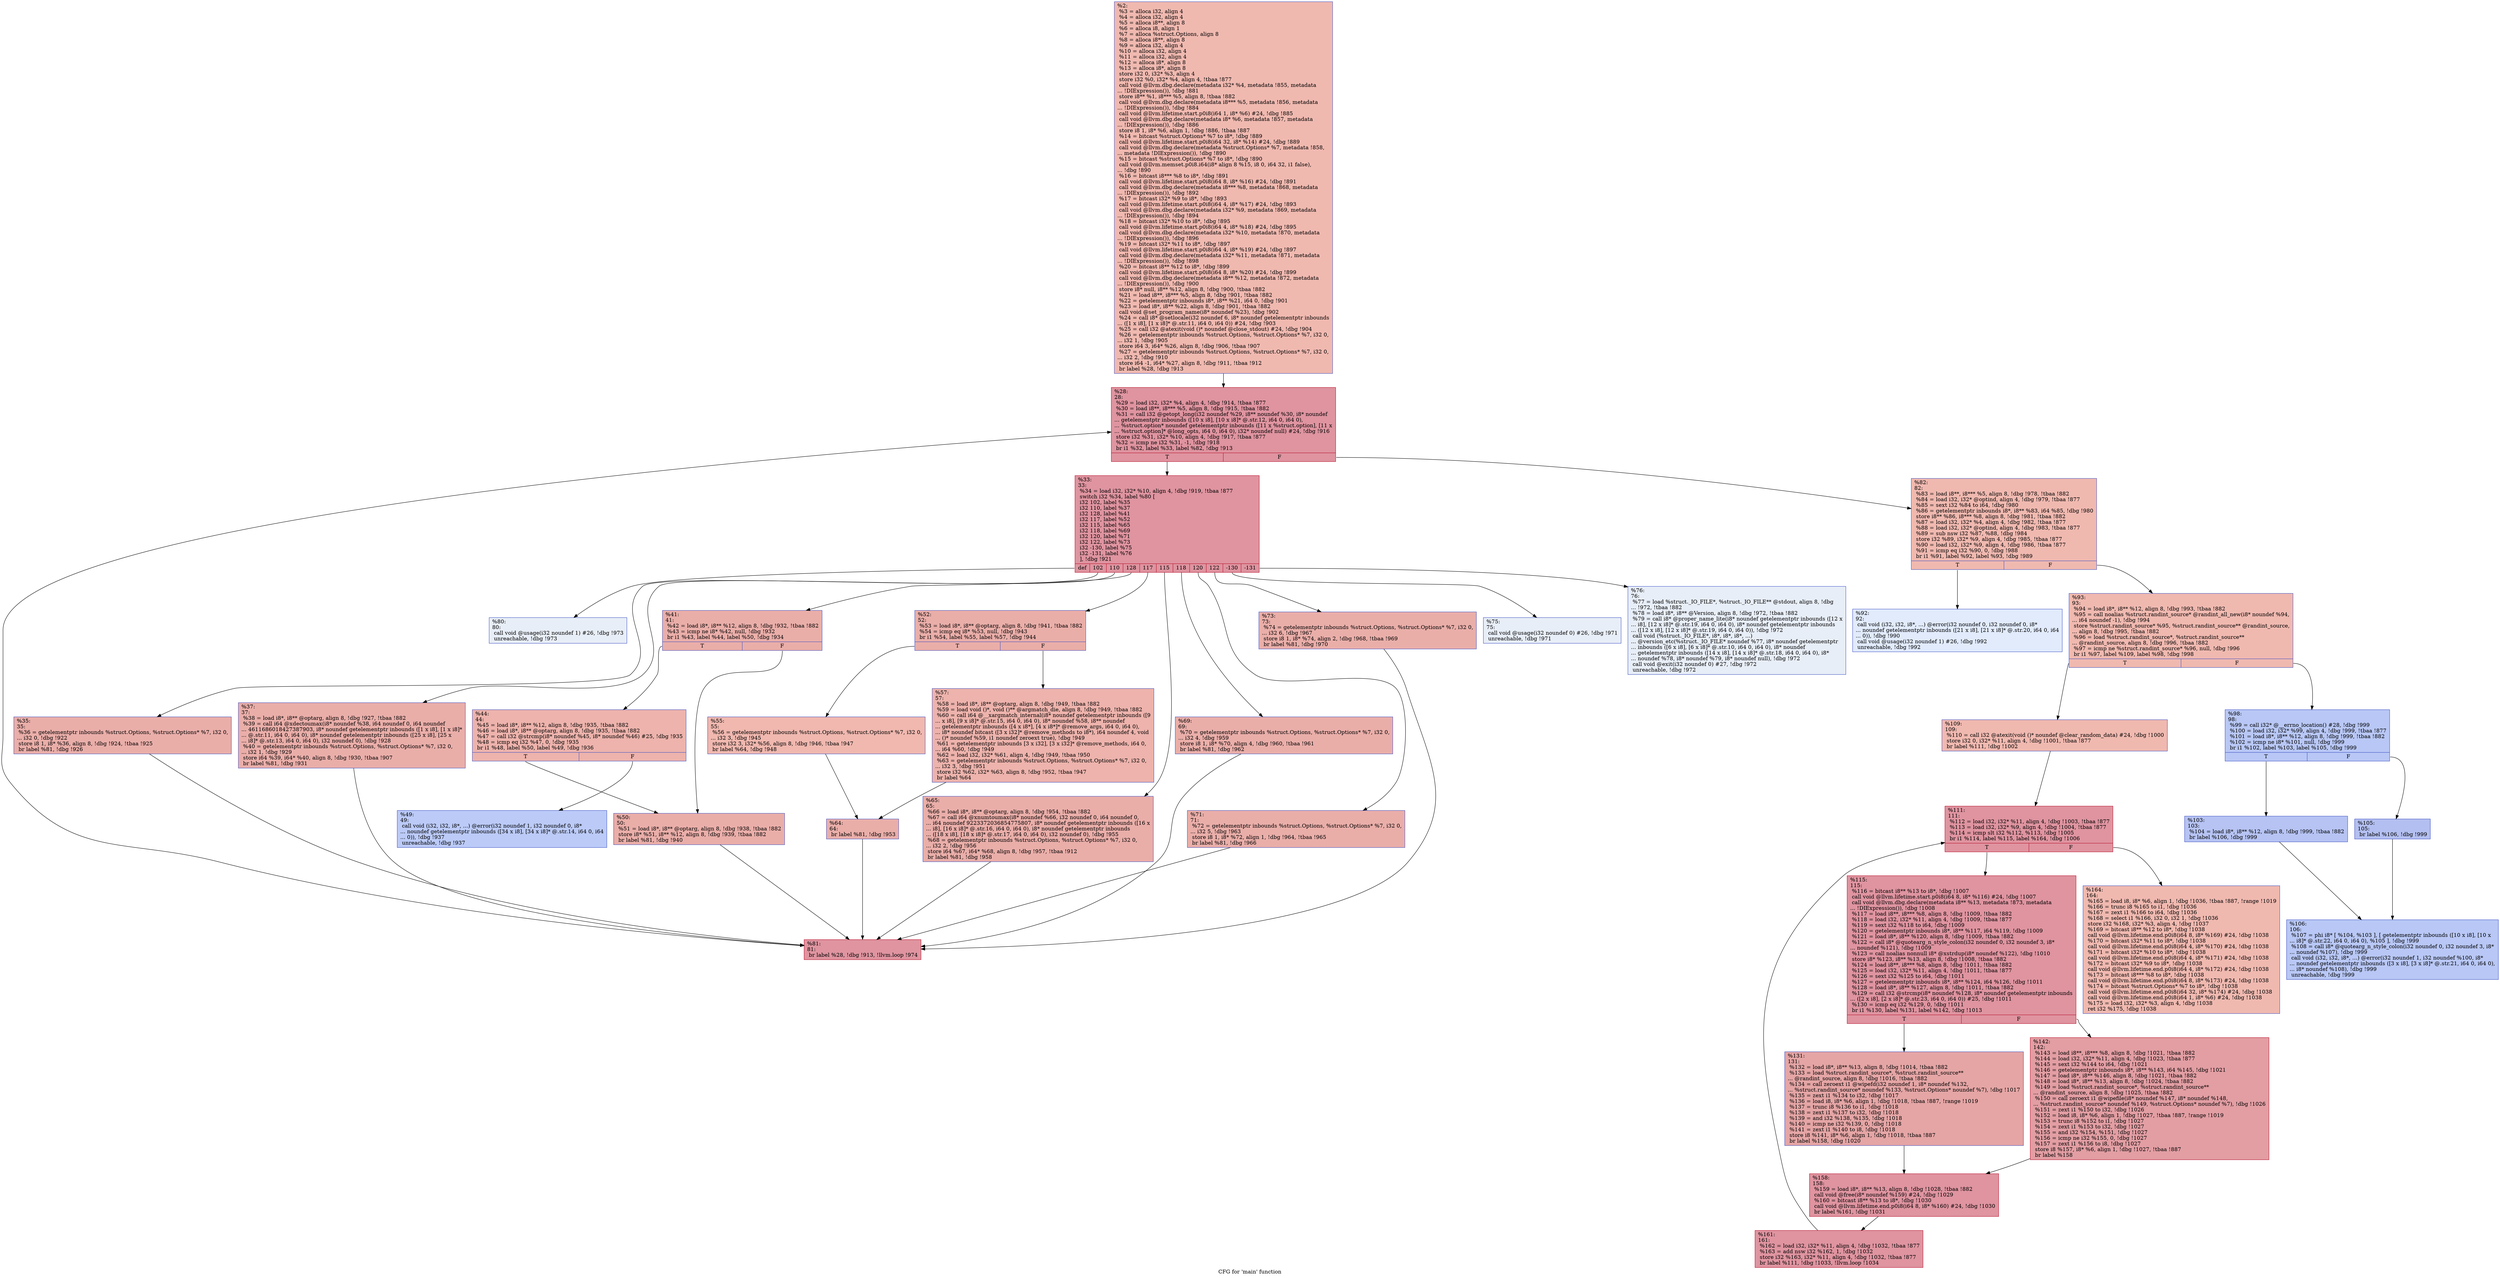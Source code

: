 digraph "CFG for 'main' function" {
	label="CFG for 'main' function";

	Node0x2311f90 [shape=record,color="#3d50c3ff", style=filled, fillcolor="#de614d70",label="{%2:\l  %3 = alloca i32, align 4\l  %4 = alloca i32, align 4\l  %5 = alloca i8**, align 8\l  %6 = alloca i8, align 1\l  %7 = alloca %struct.Options, align 8\l  %8 = alloca i8**, align 8\l  %9 = alloca i32, align 4\l  %10 = alloca i32, align 4\l  %11 = alloca i32, align 4\l  %12 = alloca i8*, align 8\l  %13 = alloca i8*, align 8\l  store i32 0, i32* %3, align 4\l  store i32 %0, i32* %4, align 4, !tbaa !877\l  call void @llvm.dbg.declare(metadata i32* %4, metadata !855, metadata\l... !DIExpression()), !dbg !881\l  store i8** %1, i8*** %5, align 8, !tbaa !882\l  call void @llvm.dbg.declare(metadata i8*** %5, metadata !856, metadata\l... !DIExpression()), !dbg !884\l  call void @llvm.lifetime.start.p0i8(i64 1, i8* %6) #24, !dbg !885\l  call void @llvm.dbg.declare(metadata i8* %6, metadata !857, metadata\l... !DIExpression()), !dbg !886\l  store i8 1, i8* %6, align 1, !dbg !886, !tbaa !887\l  %14 = bitcast %struct.Options* %7 to i8*, !dbg !889\l  call void @llvm.lifetime.start.p0i8(i64 32, i8* %14) #24, !dbg !889\l  call void @llvm.dbg.declare(metadata %struct.Options* %7, metadata !858,\l... metadata !DIExpression()), !dbg !890\l  %15 = bitcast %struct.Options* %7 to i8*, !dbg !890\l  call void @llvm.memset.p0i8.i64(i8* align 8 %15, i8 0, i64 32, i1 false),\l... !dbg !890\l  %16 = bitcast i8*** %8 to i8*, !dbg !891\l  call void @llvm.lifetime.start.p0i8(i64 8, i8* %16) #24, !dbg !891\l  call void @llvm.dbg.declare(metadata i8*** %8, metadata !868, metadata\l... !DIExpression()), !dbg !892\l  %17 = bitcast i32* %9 to i8*, !dbg !893\l  call void @llvm.lifetime.start.p0i8(i64 4, i8* %17) #24, !dbg !893\l  call void @llvm.dbg.declare(metadata i32* %9, metadata !869, metadata\l... !DIExpression()), !dbg !894\l  %18 = bitcast i32* %10 to i8*, !dbg !895\l  call void @llvm.lifetime.start.p0i8(i64 4, i8* %18) #24, !dbg !895\l  call void @llvm.dbg.declare(metadata i32* %10, metadata !870, metadata\l... !DIExpression()), !dbg !896\l  %19 = bitcast i32* %11 to i8*, !dbg !897\l  call void @llvm.lifetime.start.p0i8(i64 4, i8* %19) #24, !dbg !897\l  call void @llvm.dbg.declare(metadata i32* %11, metadata !871, metadata\l... !DIExpression()), !dbg !898\l  %20 = bitcast i8** %12 to i8*, !dbg !899\l  call void @llvm.lifetime.start.p0i8(i64 8, i8* %20) #24, !dbg !899\l  call void @llvm.dbg.declare(metadata i8** %12, metadata !872, metadata\l... !DIExpression()), !dbg !900\l  store i8* null, i8** %12, align 8, !dbg !900, !tbaa !882\l  %21 = load i8**, i8*** %5, align 8, !dbg !901, !tbaa !882\l  %22 = getelementptr inbounds i8*, i8** %21, i64 0, !dbg !901\l  %23 = load i8*, i8** %22, align 8, !dbg !901, !tbaa !882\l  call void @set_program_name(i8* noundef %23), !dbg !902\l  %24 = call i8* @setlocale(i32 noundef 6, i8* noundef getelementptr inbounds\l... ([1 x i8], [1 x i8]* @.str.11, i64 0, i64 0)) #24, !dbg !903\l  %25 = call i32 @atexit(void ()* noundef @close_stdout) #24, !dbg !904\l  %26 = getelementptr inbounds %struct.Options, %struct.Options* %7, i32 0,\l... i32 1, !dbg !905\l  store i64 3, i64* %26, align 8, !dbg !906, !tbaa !907\l  %27 = getelementptr inbounds %struct.Options, %struct.Options* %7, i32 0,\l... i32 2, !dbg !910\l  store i64 -1, i64* %27, align 8, !dbg !911, !tbaa !912\l  br label %28, !dbg !913\l}"];
	Node0x2311f90 -> Node0x23062e0;
	Node0x23062e0 [shape=record,color="#b70d28ff", style=filled, fillcolor="#b70d2870",label="{%28:\l28:                                               \l  %29 = load i32, i32* %4, align 4, !dbg !914, !tbaa !877\l  %30 = load i8**, i8*** %5, align 8, !dbg !915, !tbaa !882\l  %31 = call i32 @getopt_long(i32 noundef %29, i8** noundef %30, i8* noundef\l... getelementptr inbounds ([10 x i8], [10 x i8]* @.str.12, i64 0, i64 0),\l... %struct.option* noundef getelementptr inbounds ([11 x %struct.option], [11 x\l... %struct.option]* @long_opts, i64 0, i64 0), i32* noundef null) #24, !dbg !916\l  store i32 %31, i32* %10, align 4, !dbg !917, !tbaa !877\l  %32 = icmp ne i32 %31, -1, !dbg !918\l  br i1 %32, label %33, label %82, !dbg !913\l|{<s0>T|<s1>F}}"];
	Node0x23062e0:s0 -> Node0x2306330;
	Node0x23062e0:s1 -> Node0x2306920;
	Node0x2306330 [shape=record,color="#b70d28ff", style=filled, fillcolor="#b70d2870",label="{%33:\l33:                                               \l  %34 = load i32, i32* %10, align 4, !dbg !919, !tbaa !877\l  switch i32 %34, label %80 [\l    i32 102, label %35\l    i32 110, label %37\l    i32 128, label %41\l    i32 117, label %52\l    i32 115, label %65\l    i32 118, label %69\l    i32 120, label %71\l    i32 122, label %73\l    i32 -130, label %75\l    i32 -131, label %76\l  ], !dbg !921\l|{<s0>def|<s1>102|<s2>110|<s3>128|<s4>117|<s5>115|<s6>118|<s7>120|<s8>122|<s9>-130|<s10>-131}}"];
	Node0x2306330:s0 -> Node0x2306880;
	Node0x2306330:s1 -> Node0x2306380;
	Node0x2306330:s2 -> Node0x23063d0;
	Node0x2306330:s3 -> Node0x2306420;
	Node0x2306330:s4 -> Node0x2306560;
	Node0x2306330:s5 -> Node0x23066a0;
	Node0x2306330:s6 -> Node0x23066f0;
	Node0x2306330:s7 -> Node0x2306740;
	Node0x2306330:s8 -> Node0x2306790;
	Node0x2306330:s9 -> Node0x23067e0;
	Node0x2306330:s10 -> Node0x2306830;
	Node0x2306380 [shape=record,color="#3d50c3ff", style=filled, fillcolor="#d0473d70",label="{%35:\l35:                                               \l  %36 = getelementptr inbounds %struct.Options, %struct.Options* %7, i32 0,\l... i32 0, !dbg !922\l  store i8 1, i8* %36, align 8, !dbg !924, !tbaa !925\l  br label %81, !dbg !926\l}"];
	Node0x2306380 -> Node0x23068d0;
	Node0x23063d0 [shape=record,color="#3d50c3ff", style=filled, fillcolor="#d0473d70",label="{%37:\l37:                                               \l  %38 = load i8*, i8** @optarg, align 8, !dbg !927, !tbaa !882\l  %39 = call i64 @xdectoumax(i8* noundef %38, i64 noundef 0, i64 noundef\l... 4611686018427387903, i8* noundef getelementptr inbounds ([1 x i8], [1 x i8]*\l... @.str.11, i64 0, i64 0), i8* noundef getelementptr inbounds ([25 x i8], [25 x\l... i8]* @.str.13, i64 0, i64 0), i32 noundef 0), !dbg !928\l  %40 = getelementptr inbounds %struct.Options, %struct.Options* %7, i32 0,\l... i32 1, !dbg !929\l  store i64 %39, i64* %40, align 8, !dbg !930, !tbaa !907\l  br label %81, !dbg !931\l}"];
	Node0x23063d0 -> Node0x23068d0;
	Node0x2306420 [shape=record,color="#3d50c3ff", style=filled, fillcolor="#d0473d70",label="{%41:\l41:                                               \l  %42 = load i8*, i8** %12, align 8, !dbg !932, !tbaa !882\l  %43 = icmp ne i8* %42, null, !dbg !932\l  br i1 %43, label %44, label %50, !dbg !934\l|{<s0>T|<s1>F}}"];
	Node0x2306420:s0 -> Node0x2306470;
	Node0x2306420:s1 -> Node0x2306510;
	Node0x2306470 [shape=record,color="#3d50c3ff", style=filled, fillcolor="#d6524470",label="{%44:\l44:                                               \l  %45 = load i8*, i8** %12, align 8, !dbg !935, !tbaa !882\l  %46 = load i8*, i8** @optarg, align 8, !dbg !935, !tbaa !882\l  %47 = call i32 @strcmp(i8* noundef %45, i8* noundef %46) #25, !dbg !935\l  %48 = icmp eq i32 %47, 0, !dbg !935\l  br i1 %48, label %50, label %49, !dbg !936\l|{<s0>T|<s1>F}}"];
	Node0x2306470:s0 -> Node0x2306510;
	Node0x2306470:s1 -> Node0x23064c0;
	Node0x23064c0 [shape=record,color="#3d50c3ff", style=filled, fillcolor="#6687ed70",label="{%49:\l49:                                               \l  call void (i32, i32, i8*, ...) @error(i32 noundef 1, i32 noundef 0, i8*\l... noundef getelementptr inbounds ([34 x i8], [34 x i8]* @.str.14, i64 0, i64\l... 0)), !dbg !937\l  unreachable, !dbg !937\l}"];
	Node0x2306510 [shape=record,color="#3d50c3ff", style=filled, fillcolor="#d0473d70",label="{%50:\l50:                                               \l  %51 = load i8*, i8** @optarg, align 8, !dbg !938, !tbaa !882\l  store i8* %51, i8** %12, align 8, !dbg !939, !tbaa !882\l  br label %81, !dbg !940\l}"];
	Node0x2306510 -> Node0x23068d0;
	Node0x2306560 [shape=record,color="#3d50c3ff", style=filled, fillcolor="#d0473d70",label="{%52:\l52:                                               \l  %53 = load i8*, i8** @optarg, align 8, !dbg !941, !tbaa !882\l  %54 = icmp eq i8* %53, null, !dbg !943\l  br i1 %54, label %55, label %57, !dbg !944\l|{<s0>T|<s1>F}}"];
	Node0x2306560:s0 -> Node0x23065b0;
	Node0x2306560:s1 -> Node0x2306600;
	Node0x23065b0 [shape=record,color="#3d50c3ff", style=filled, fillcolor="#dc5d4a70",label="{%55:\l55:                                               \l  %56 = getelementptr inbounds %struct.Options, %struct.Options* %7, i32 0,\l... i32 3, !dbg !945\l  store i32 3, i32* %56, align 8, !dbg !946, !tbaa !947\l  br label %64, !dbg !948\l}"];
	Node0x23065b0 -> Node0x2306650;
	Node0x2306600 [shape=record,color="#3d50c3ff", style=filled, fillcolor="#d6524470",label="{%57:\l57:                                               \l  %58 = load i8*, i8** @optarg, align 8, !dbg !949, !tbaa !882\l  %59 = load void ()*, void ()** @argmatch_die, align 8, !dbg !949, !tbaa !882\l  %60 = call i64 @__xargmatch_internal(i8* noundef getelementptr inbounds ([9\l... x i8], [9 x i8]* @.str.15, i64 0, i64 0), i8* noundef %58, i8** noundef\l... getelementptr inbounds ([4 x i8*], [4 x i8*]* @remove_args, i64 0, i64 0),\l... i8* noundef bitcast ([3 x i32]* @remove_methods to i8*), i64 noundef 4, void\l... ()* noundef %59, i1 noundef zeroext true), !dbg !949\l  %61 = getelementptr inbounds [3 x i32], [3 x i32]* @remove_methods, i64 0,\l... i64 %60, !dbg !949\l  %62 = load i32, i32* %61, align 4, !dbg !949, !tbaa !950\l  %63 = getelementptr inbounds %struct.Options, %struct.Options* %7, i32 0,\l... i32 3, !dbg !951\l  store i32 %62, i32* %63, align 8, !dbg !952, !tbaa !947\l  br label %64\l}"];
	Node0x2306600 -> Node0x2306650;
	Node0x2306650 [shape=record,color="#3d50c3ff", style=filled, fillcolor="#d0473d70",label="{%64:\l64:                                               \l  br label %81, !dbg !953\l}"];
	Node0x2306650 -> Node0x23068d0;
	Node0x23066a0 [shape=record,color="#3d50c3ff", style=filled, fillcolor="#d0473d70",label="{%65:\l65:                                               \l  %66 = load i8*, i8** @optarg, align 8, !dbg !954, !tbaa !882\l  %67 = call i64 @xnumtoumax(i8* noundef %66, i32 noundef 0, i64 noundef 0,\l... i64 noundef 9223372036854775807, i8* noundef getelementptr inbounds ([16 x\l... i8], [16 x i8]* @.str.16, i64 0, i64 0), i8* noundef getelementptr inbounds\l... ([18 x i8], [18 x i8]* @.str.17, i64 0, i64 0), i32 noundef 0), !dbg !955\l  %68 = getelementptr inbounds %struct.Options, %struct.Options* %7, i32 0,\l... i32 2, !dbg !956\l  store i64 %67, i64* %68, align 8, !dbg !957, !tbaa !912\l  br label %81, !dbg !958\l}"];
	Node0x23066a0 -> Node0x23068d0;
	Node0x23066f0 [shape=record,color="#3d50c3ff", style=filled, fillcolor="#d0473d70",label="{%69:\l69:                                               \l  %70 = getelementptr inbounds %struct.Options, %struct.Options* %7, i32 0,\l... i32 4, !dbg !959\l  store i8 1, i8* %70, align 4, !dbg !960, !tbaa !961\l  br label %81, !dbg !962\l}"];
	Node0x23066f0 -> Node0x23068d0;
	Node0x2306740 [shape=record,color="#3d50c3ff", style=filled, fillcolor="#d0473d70",label="{%71:\l71:                                               \l  %72 = getelementptr inbounds %struct.Options, %struct.Options* %7, i32 0,\l... i32 5, !dbg !963\l  store i8 1, i8* %72, align 1, !dbg !964, !tbaa !965\l  br label %81, !dbg !966\l}"];
	Node0x2306740 -> Node0x23068d0;
	Node0x2306790 [shape=record,color="#3d50c3ff", style=filled, fillcolor="#d0473d70",label="{%73:\l73:                                               \l  %74 = getelementptr inbounds %struct.Options, %struct.Options* %7, i32 0,\l... i32 6, !dbg !967\l  store i8 1, i8* %74, align 2, !dbg !968, !tbaa !969\l  br label %81, !dbg !970\l}"];
	Node0x2306790 -> Node0x23068d0;
	Node0x23067e0 [shape=record,color="#3d50c3ff", style=filled, fillcolor="#cbd8ee70",label="{%75:\l75:                                               \l  call void @usage(i32 noundef 0) #26, !dbg !971\l  unreachable, !dbg !971\l}"];
	Node0x2306830 [shape=record,color="#3d50c3ff", style=filled, fillcolor="#cbd8ee70",label="{%76:\l76:                                               \l  %77 = load %struct._IO_FILE*, %struct._IO_FILE** @stdout, align 8, !dbg\l... !972, !tbaa !882\l  %78 = load i8*, i8** @Version, align 8, !dbg !972, !tbaa !882\l  %79 = call i8* @proper_name_lite(i8* noundef getelementptr inbounds ([12 x\l... i8], [12 x i8]* @.str.19, i64 0, i64 0), i8* noundef getelementptr inbounds\l... ([12 x i8], [12 x i8]* @.str.19, i64 0, i64 0)), !dbg !972\l  call void (%struct._IO_FILE*, i8*, i8*, i8*, ...)\l... @version_etc(%struct._IO_FILE* noundef %77, i8* noundef getelementptr\l... inbounds ([6 x i8], [6 x i8]* @.str.10, i64 0, i64 0), i8* noundef\l... getelementptr inbounds ([14 x i8], [14 x i8]* @.str.18, i64 0, i64 0), i8*\l... noundef %78, i8* noundef %79, i8* noundef null), !dbg !972\l  call void @exit(i32 noundef 0) #27, !dbg !972\l  unreachable, !dbg !972\l}"];
	Node0x2306880 [shape=record,color="#3d50c3ff", style=filled, fillcolor="#cbd8ee70",label="{%80:\l80:                                               \l  call void @usage(i32 noundef 1) #26, !dbg !973\l  unreachable, !dbg !973\l}"];
	Node0x23068d0 [shape=record,color="#b70d28ff", style=filled, fillcolor="#b70d2870",label="{%81:\l81:                                               \l  br label %28, !dbg !913, !llvm.loop !974\l}"];
	Node0x23068d0 -> Node0x23062e0;
	Node0x2306920 [shape=record,color="#3d50c3ff", style=filled, fillcolor="#de614d70",label="{%82:\l82:                                               \l  %83 = load i8**, i8*** %5, align 8, !dbg !978, !tbaa !882\l  %84 = load i32, i32* @optind, align 4, !dbg !979, !tbaa !877\l  %85 = sext i32 %84 to i64, !dbg !980\l  %86 = getelementptr inbounds i8*, i8** %83, i64 %85, !dbg !980\l  store i8** %86, i8*** %8, align 8, !dbg !981, !tbaa !882\l  %87 = load i32, i32* %4, align 4, !dbg !982, !tbaa !877\l  %88 = load i32, i32* @optind, align 4, !dbg !983, !tbaa !877\l  %89 = sub nsw i32 %87, %88, !dbg !984\l  store i32 %89, i32* %9, align 4, !dbg !985, !tbaa !877\l  %90 = load i32, i32* %9, align 4, !dbg !986, !tbaa !877\l  %91 = icmp eq i32 %90, 0, !dbg !988\l  br i1 %91, label %92, label %93, !dbg !989\l|{<s0>T|<s1>F}}"];
	Node0x2306920:s0 -> Node0x2306970;
	Node0x2306920:s1 -> Node0x23069c0;
	Node0x2306970 [shape=record,color="#3d50c3ff", style=filled, fillcolor="#bbd1f870",label="{%92:\l92:                                               \l  call void (i32, i32, i8*, ...) @error(i32 noundef 0, i32 noundef 0, i8*\l... noundef getelementptr inbounds ([21 x i8], [21 x i8]* @.str.20, i64 0, i64\l... 0)), !dbg !990\l  call void @usage(i32 noundef 1) #26, !dbg !992\l  unreachable, !dbg !992\l}"];
	Node0x23069c0 [shape=record,color="#3d50c3ff", style=filled, fillcolor="#de614d70",label="{%93:\l93:                                               \l  %94 = load i8*, i8** %12, align 8, !dbg !993, !tbaa !882\l  %95 = call noalias %struct.randint_source* @randint_all_new(i8* noundef %94,\l... i64 noundef -1), !dbg !994\l  store %struct.randint_source* %95, %struct.randint_source** @randint_source,\l... align 8, !dbg !995, !tbaa !882\l  %96 = load %struct.randint_source*, %struct.randint_source**\l... @randint_source, align 8, !dbg !996, !tbaa !882\l  %97 = icmp ne %struct.randint_source* %96, null, !dbg !996\l  br i1 %97, label %109, label %98, !dbg !998\l|{<s0>T|<s1>F}}"];
	Node0x23069c0:s0 -> Node0x2306b50;
	Node0x23069c0:s1 -> Node0x2306a10;
	Node0x2306a10 [shape=record,color="#3d50c3ff", style=filled, fillcolor="#5f7fe870",label="{%98:\l98:                                               \l  %99 = call i32* @__errno_location() #28, !dbg !999\l  %100 = load i32, i32* %99, align 4, !dbg !999, !tbaa !877\l  %101 = load i8*, i8** %12, align 8, !dbg !999, !tbaa !882\l  %102 = icmp ne i8* %101, null, !dbg !999\l  br i1 %102, label %103, label %105, !dbg !999\l|{<s0>T|<s1>F}}"];
	Node0x2306a10:s0 -> Node0x2306a60;
	Node0x2306a10:s1 -> Node0x2306ab0;
	Node0x2306a60 [shape=record,color="#3d50c3ff", style=filled, fillcolor="#5977e370",label="{%103:\l103:                                              \l  %104 = load i8*, i8** %12, align 8, !dbg !999, !tbaa !882\l  br label %106, !dbg !999\l}"];
	Node0x2306a60 -> Node0x2306b00;
	Node0x2306ab0 [shape=record,color="#3d50c3ff", style=filled, fillcolor="#536edd70",label="{%105:\l105:                                              \l  br label %106, !dbg !999\l}"];
	Node0x2306ab0 -> Node0x2306b00;
	Node0x2306b00 [shape=record,color="#3d50c3ff", style=filled, fillcolor="#5f7fe870",label="{%106:\l106:                                              \l  %107 = phi i8* [ %104, %103 ], [ getelementptr inbounds ([10 x i8], [10 x\l... i8]* @.str.22, i64 0, i64 0), %105 ], !dbg !999\l  %108 = call i8* @quotearg_n_style_colon(i32 noundef 0, i32 noundef 3, i8*\l... noundef %107), !dbg !999\l  call void (i32, i32, i8*, ...) @error(i32 noundef 1, i32 noundef %100, i8*\l... noundef getelementptr inbounds ([3 x i8], [3 x i8]* @.str.21, i64 0, i64 0),\l... i8* noundef %108), !dbg !999\l  unreachable, !dbg !999\l}"];
	Node0x2306b50 [shape=record,color="#3d50c3ff", style=filled, fillcolor="#de614d70",label="{%109:\l109:                                              \l  %110 = call i32 @atexit(void ()* noundef @clear_random_data) #24, !dbg !1000\l  store i32 0, i32* %11, align 4, !dbg !1001, !tbaa !877\l  br label %111, !dbg !1002\l}"];
	Node0x2306b50 -> Node0x2306ba0;
	Node0x2306ba0 [shape=record,color="#b70d28ff", style=filled, fillcolor="#b70d2870",label="{%111:\l111:                                              \l  %112 = load i32, i32* %11, align 4, !dbg !1003, !tbaa !877\l  %113 = load i32, i32* %9, align 4, !dbg !1004, !tbaa !877\l  %114 = icmp slt i32 %112, %113, !dbg !1005\l  br i1 %114, label %115, label %164, !dbg !1006\l|{<s0>T|<s1>F}}"];
	Node0x2306ba0:s0 -> Node0x2306bf0;
	Node0x2306ba0:s1 -> Node0x2306d80;
	Node0x2306bf0 [shape=record,color="#b70d28ff", style=filled, fillcolor="#b70d2870",label="{%115:\l115:                                              \l  %116 = bitcast i8** %13 to i8*, !dbg !1007\l  call void @llvm.lifetime.start.p0i8(i64 8, i8* %116) #24, !dbg !1007\l  call void @llvm.dbg.declare(metadata i8** %13, metadata !873, metadata\l... !DIExpression()), !dbg !1008\l  %117 = load i8**, i8*** %8, align 8, !dbg !1009, !tbaa !882\l  %118 = load i32, i32* %11, align 4, !dbg !1009, !tbaa !877\l  %119 = sext i32 %118 to i64, !dbg !1009\l  %120 = getelementptr inbounds i8*, i8** %117, i64 %119, !dbg !1009\l  %121 = load i8*, i8** %120, align 8, !dbg !1009, !tbaa !882\l  %122 = call i8* @quotearg_n_style_colon(i32 noundef 0, i32 noundef 3, i8*\l... noundef %121), !dbg !1009\l  %123 = call noalias nonnull i8* @xstrdup(i8* noundef %122), !dbg !1010\l  store i8* %123, i8** %13, align 8, !dbg !1008, !tbaa !882\l  %124 = load i8**, i8*** %8, align 8, !dbg !1011, !tbaa !882\l  %125 = load i32, i32* %11, align 4, !dbg !1011, !tbaa !877\l  %126 = sext i32 %125 to i64, !dbg !1011\l  %127 = getelementptr inbounds i8*, i8** %124, i64 %126, !dbg !1011\l  %128 = load i8*, i8** %127, align 8, !dbg !1011, !tbaa !882\l  %129 = call i32 @strcmp(i8* noundef %128, i8* noundef getelementptr inbounds\l... ([2 x i8], [2 x i8]* @.str.23, i64 0, i64 0)) #25, !dbg !1011\l  %130 = icmp eq i32 %129, 0, !dbg !1011\l  br i1 %130, label %131, label %142, !dbg !1013\l|{<s0>T|<s1>F}}"];
	Node0x2306bf0:s0 -> Node0x2306c40;
	Node0x2306bf0:s1 -> Node0x2306c90;
	Node0x2306c40 [shape=record,color="#3d50c3ff", style=filled, fillcolor="#c5333470",label="{%131:\l131:                                              \l  %132 = load i8*, i8** %13, align 8, !dbg !1014, !tbaa !882\l  %133 = load %struct.randint_source*, %struct.randint_source**\l... @randint_source, align 8, !dbg !1016, !tbaa !882\l  %134 = call zeroext i1 @wipefd(i32 noundef 1, i8* noundef %132,\l... %struct.randint_source* noundef %133, %struct.Options* noundef %7), !dbg !1017\l  %135 = zext i1 %134 to i32, !dbg !1017\l  %136 = load i8, i8* %6, align 1, !dbg !1018, !tbaa !887, !range !1019\l  %137 = trunc i8 %136 to i1, !dbg !1018\l  %138 = zext i1 %137 to i32, !dbg !1018\l  %139 = and i32 %138, %135, !dbg !1018\l  %140 = icmp ne i32 %139, 0, !dbg !1018\l  %141 = zext i1 %140 to i8, !dbg !1018\l  store i8 %141, i8* %6, align 1, !dbg !1018, !tbaa !887\l  br label %158, !dbg !1020\l}"];
	Node0x2306c40 -> Node0x2306ce0;
	Node0x2306c90 [shape=record,color="#b70d28ff", style=filled, fillcolor="#be242e70",label="{%142:\l142:                                              \l  %143 = load i8**, i8*** %8, align 8, !dbg !1021, !tbaa !882\l  %144 = load i32, i32* %11, align 4, !dbg !1023, !tbaa !877\l  %145 = sext i32 %144 to i64, !dbg !1021\l  %146 = getelementptr inbounds i8*, i8** %143, i64 %145, !dbg !1021\l  %147 = load i8*, i8** %146, align 8, !dbg !1021, !tbaa !882\l  %148 = load i8*, i8** %13, align 8, !dbg !1024, !tbaa !882\l  %149 = load %struct.randint_source*, %struct.randint_source**\l... @randint_source, align 8, !dbg !1025, !tbaa !882\l  %150 = call zeroext i1 @wipefile(i8* noundef %147, i8* noundef %148,\l... %struct.randint_source* noundef %149, %struct.Options* noundef %7), !dbg !1026\l  %151 = zext i1 %150 to i32, !dbg !1026\l  %152 = load i8, i8* %6, align 1, !dbg !1027, !tbaa !887, !range !1019\l  %153 = trunc i8 %152 to i1, !dbg !1027\l  %154 = zext i1 %153 to i32, !dbg !1027\l  %155 = and i32 %154, %151, !dbg !1027\l  %156 = icmp ne i32 %155, 0, !dbg !1027\l  %157 = zext i1 %156 to i8, !dbg !1027\l  store i8 %157, i8* %6, align 1, !dbg !1027, !tbaa !887\l  br label %158\l}"];
	Node0x2306c90 -> Node0x2306ce0;
	Node0x2306ce0 [shape=record,color="#b70d28ff", style=filled, fillcolor="#b70d2870",label="{%158:\l158:                                              \l  %159 = load i8*, i8** %13, align 8, !dbg !1028, !tbaa !882\l  call void @free(i8* noundef %159) #24, !dbg !1029\l  %160 = bitcast i8** %13 to i8*, !dbg !1030\l  call void @llvm.lifetime.end.p0i8(i64 8, i8* %160) #24, !dbg !1030\l  br label %161, !dbg !1031\l}"];
	Node0x2306ce0 -> Node0x2306d30;
	Node0x2306d30 [shape=record,color="#b70d28ff", style=filled, fillcolor="#b70d2870",label="{%161:\l161:                                              \l  %162 = load i32, i32* %11, align 4, !dbg !1032, !tbaa !877\l  %163 = add nsw i32 %162, 1, !dbg !1032\l  store i32 %163, i32* %11, align 4, !dbg !1032, !tbaa !877\l  br label %111, !dbg !1033, !llvm.loop !1034\l}"];
	Node0x2306d30 -> Node0x2306ba0;
	Node0x2306d80 [shape=record,color="#3d50c3ff", style=filled, fillcolor="#de614d70",label="{%164:\l164:                                              \l  %165 = load i8, i8* %6, align 1, !dbg !1036, !tbaa !887, !range !1019\l  %166 = trunc i8 %165 to i1, !dbg !1036\l  %167 = zext i1 %166 to i64, !dbg !1036\l  %168 = select i1 %166, i32 0, i32 1, !dbg !1036\l  store i32 %168, i32* %3, align 4, !dbg !1037\l  %169 = bitcast i8** %12 to i8*, !dbg !1038\l  call void @llvm.lifetime.end.p0i8(i64 8, i8* %169) #24, !dbg !1038\l  %170 = bitcast i32* %11 to i8*, !dbg !1038\l  call void @llvm.lifetime.end.p0i8(i64 4, i8* %170) #24, !dbg !1038\l  %171 = bitcast i32* %10 to i8*, !dbg !1038\l  call void @llvm.lifetime.end.p0i8(i64 4, i8* %171) #24, !dbg !1038\l  %172 = bitcast i32* %9 to i8*, !dbg !1038\l  call void @llvm.lifetime.end.p0i8(i64 4, i8* %172) #24, !dbg !1038\l  %173 = bitcast i8*** %8 to i8*, !dbg !1038\l  call void @llvm.lifetime.end.p0i8(i64 8, i8* %173) #24, !dbg !1038\l  %174 = bitcast %struct.Options* %7 to i8*, !dbg !1038\l  call void @llvm.lifetime.end.p0i8(i64 32, i8* %174) #24, !dbg !1038\l  call void @llvm.lifetime.end.p0i8(i64 1, i8* %6) #24, !dbg !1038\l  %175 = load i32, i32* %3, align 4, !dbg !1038\l  ret i32 %175, !dbg !1038\l}"];
}
